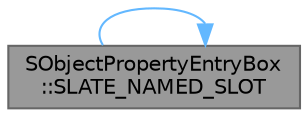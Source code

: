 digraph "SObjectPropertyEntryBox::SLATE_NAMED_SLOT"
{
 // INTERACTIVE_SVG=YES
 // LATEX_PDF_SIZE
  bgcolor="transparent";
  edge [fontname=Helvetica,fontsize=10,labelfontname=Helvetica,labelfontsize=10];
  node [fontname=Helvetica,fontsize=10,shape=box,height=0.2,width=0.4];
  rankdir="RL";
  Node1 [id="Node000001",label="SObjectPropertyEntryBox\l::SLATE_NAMED_SLOT",height=0.2,width=0.4,color="gray40", fillcolor="grey60", style="filled", fontcolor="black",tooltip="A custom content slot for widgets."];
  Node1 -> Node1 [id="edge1_Node000001_Node000001",dir="back",color="steelblue1",style="solid",tooltip=" "];
}
